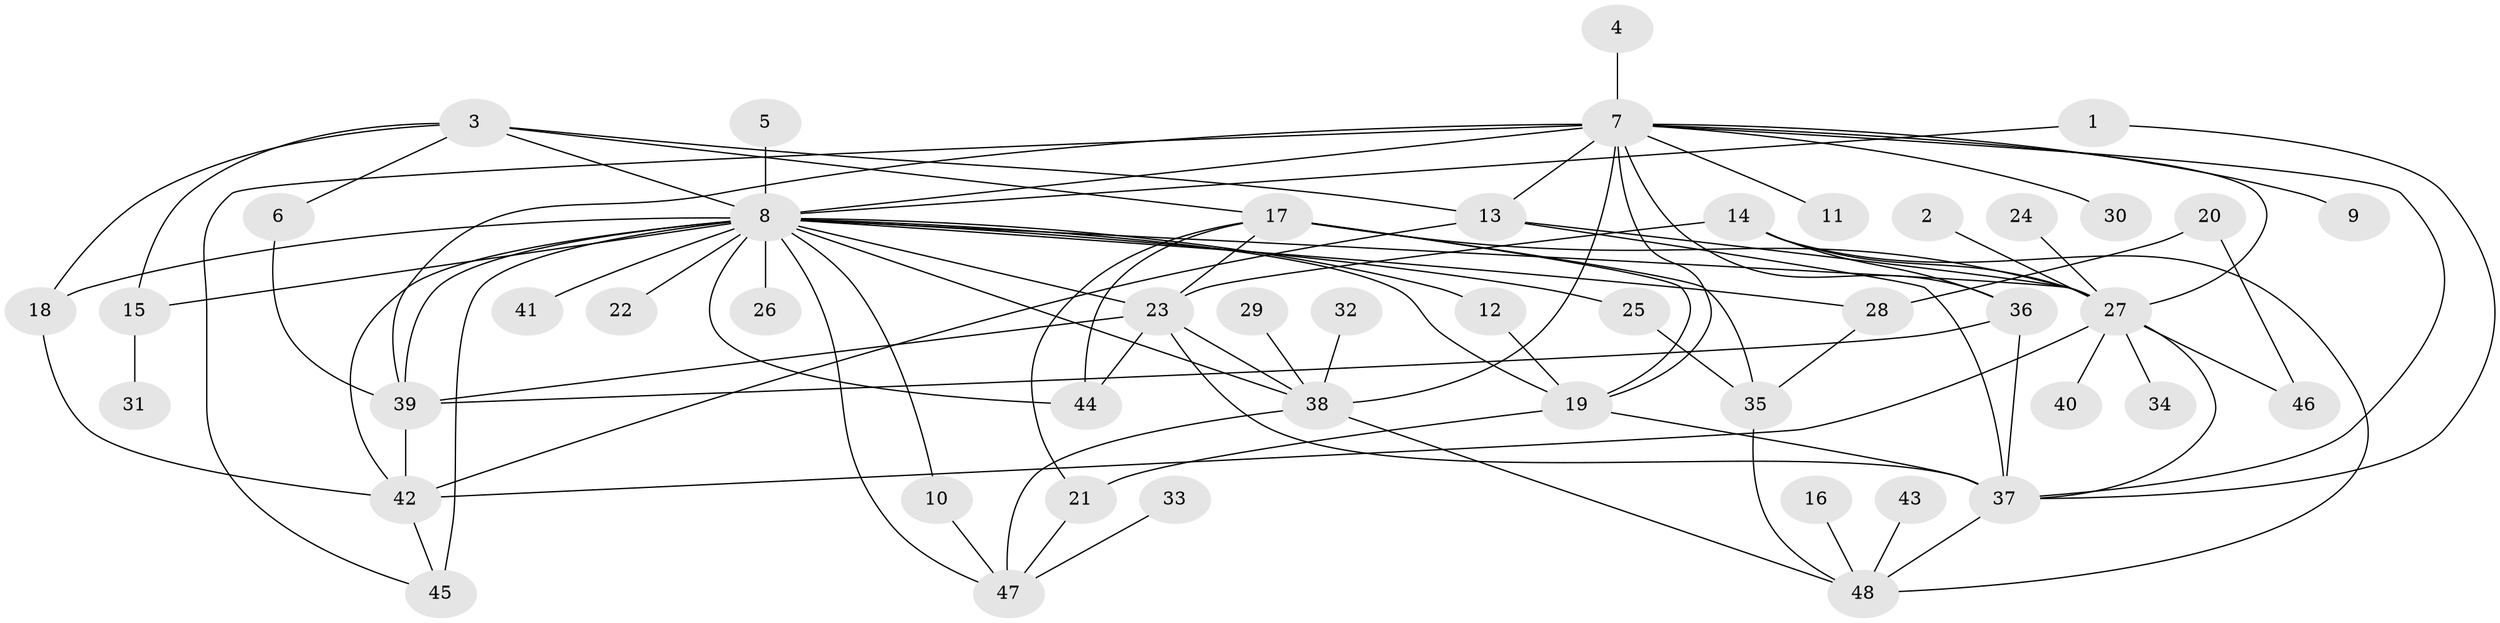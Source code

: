 // original degree distribution, {30: 0.010416666666666666, 15: 0.020833333333333332, 7: 0.0625, 2: 0.16666666666666666, 1: 0.46875, 4: 0.09375, 3: 0.10416666666666667, 11: 0.010416666666666666, 6: 0.03125, 10: 0.010416666666666666, 5: 0.020833333333333332}
// Generated by graph-tools (version 1.1) at 2025/01/03/09/25 03:01:37]
// undirected, 48 vertices, 89 edges
graph export_dot {
graph [start="1"]
  node [color=gray90,style=filled];
  1;
  2;
  3;
  4;
  5;
  6;
  7;
  8;
  9;
  10;
  11;
  12;
  13;
  14;
  15;
  16;
  17;
  18;
  19;
  20;
  21;
  22;
  23;
  24;
  25;
  26;
  27;
  28;
  29;
  30;
  31;
  32;
  33;
  34;
  35;
  36;
  37;
  38;
  39;
  40;
  41;
  42;
  43;
  44;
  45;
  46;
  47;
  48;
  1 -- 8 [weight=1.0];
  1 -- 37 [weight=1.0];
  2 -- 27 [weight=1.0];
  3 -- 6 [weight=1.0];
  3 -- 8 [weight=1.0];
  3 -- 13 [weight=1.0];
  3 -- 15 [weight=1.0];
  3 -- 17 [weight=1.0];
  3 -- 18 [weight=1.0];
  4 -- 7 [weight=1.0];
  5 -- 8 [weight=1.0];
  6 -- 39 [weight=1.0];
  7 -- 8 [weight=1.0];
  7 -- 9 [weight=1.0];
  7 -- 11 [weight=1.0];
  7 -- 13 [weight=1.0];
  7 -- 19 [weight=1.0];
  7 -- 27 [weight=1.0];
  7 -- 30 [weight=1.0];
  7 -- 36 [weight=1.0];
  7 -- 37 [weight=1.0];
  7 -- 38 [weight=2.0];
  7 -- 39 [weight=1.0];
  7 -- 45 [weight=1.0];
  8 -- 10 [weight=1.0];
  8 -- 12 [weight=1.0];
  8 -- 15 [weight=1.0];
  8 -- 18 [weight=1.0];
  8 -- 19 [weight=1.0];
  8 -- 22 [weight=1.0];
  8 -- 23 [weight=1.0];
  8 -- 25 [weight=1.0];
  8 -- 26 [weight=1.0];
  8 -- 27 [weight=1.0];
  8 -- 28 [weight=1.0];
  8 -- 38 [weight=1.0];
  8 -- 39 [weight=1.0];
  8 -- 41 [weight=1.0];
  8 -- 42 [weight=2.0];
  8 -- 44 [weight=1.0];
  8 -- 45 [weight=2.0];
  8 -- 47 [weight=1.0];
  10 -- 47 [weight=1.0];
  12 -- 19 [weight=1.0];
  13 -- 27 [weight=2.0];
  13 -- 37 [weight=1.0];
  13 -- 42 [weight=1.0];
  14 -- 23 [weight=1.0];
  14 -- 27 [weight=1.0];
  14 -- 36 [weight=1.0];
  14 -- 48 [weight=1.0];
  15 -- 31 [weight=1.0];
  16 -- 48 [weight=1.0];
  17 -- 19 [weight=1.0];
  17 -- 21 [weight=1.0];
  17 -- 23 [weight=1.0];
  17 -- 27 [weight=1.0];
  17 -- 35 [weight=2.0];
  17 -- 44 [weight=1.0];
  18 -- 42 [weight=1.0];
  19 -- 21 [weight=1.0];
  19 -- 37 [weight=1.0];
  20 -- 28 [weight=1.0];
  20 -- 46 [weight=1.0];
  21 -- 47 [weight=1.0];
  23 -- 37 [weight=1.0];
  23 -- 38 [weight=1.0];
  23 -- 39 [weight=1.0];
  23 -- 44 [weight=1.0];
  24 -- 27 [weight=1.0];
  25 -- 35 [weight=1.0];
  27 -- 34 [weight=1.0];
  27 -- 37 [weight=1.0];
  27 -- 40 [weight=1.0];
  27 -- 42 [weight=1.0];
  27 -- 46 [weight=1.0];
  28 -- 35 [weight=1.0];
  29 -- 38 [weight=1.0];
  32 -- 38 [weight=1.0];
  33 -- 47 [weight=1.0];
  35 -- 48 [weight=1.0];
  36 -- 37 [weight=1.0];
  36 -- 39 [weight=1.0];
  37 -- 48 [weight=1.0];
  38 -- 47 [weight=1.0];
  38 -- 48 [weight=1.0];
  39 -- 42 [weight=1.0];
  42 -- 45 [weight=1.0];
  43 -- 48 [weight=1.0];
}
